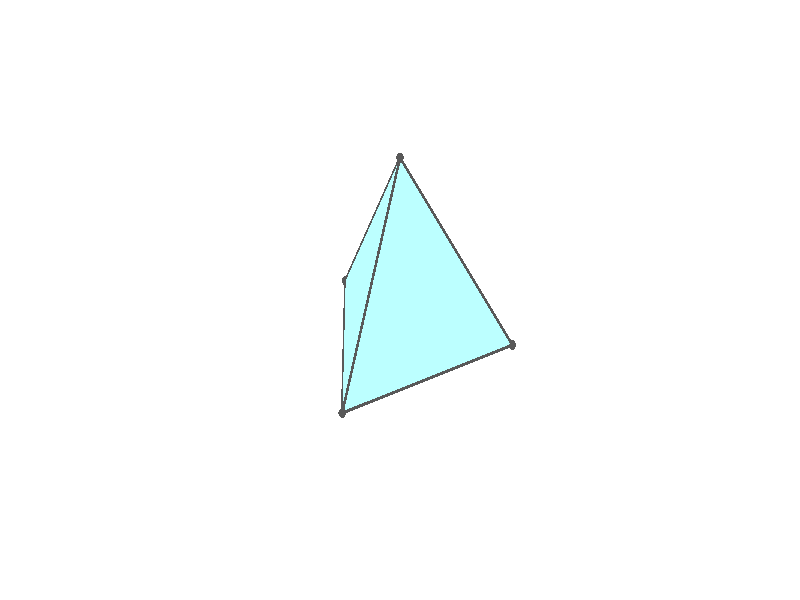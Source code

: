#version 3.7;
global_settings{assumed_gamma 1.0}
camera{perspective location <18.750000000000000000000000, 10.825317547305481014063844, 12.499999999999996447286321> right <0.133333333333333331482962, -0.230940107675850353485814, -0.000000000000000000000000> up <-0.064951905283832905846353, -0.037499999999999998612221, 0.129903810567665811692706> direction <0.750000000000000111022302, 0.433012701892219298294151, 0.499999999999999944488849> sky <-0.433012701892219298294151, -0.249999999999999944488849, 0.866025403784438707610605> look_at <18.000000000000000000000000, 10.392304845413262270881205, 11.999999999999996447286321>}
light_source{<18.750000000000000000000000, 10.825317547305481014063844, 12.499999999999996447286321> rgb<1.0,1.0,1.0>}
background{rgb<1,1,1>}
union{union{object{union{sphere{<-0.471404520791031456106168, 0.816496580927726034460079, -0.326975730717320500762213>,0.029999999999999998889777}sphere{<-0.471404520791032122239983, -0.816496580927725923437777, -0.326975730717320500762213>,0.029999999999999998889777}sphere{<0.942809041582063356301546, -0.000000000000000230921615, -0.326975730717320500762213>,0.029999999999999998889777}} pigment{rgb<0.1,0.1,0.1>}}object{union{cylinder{<-0.471404520791031456106168, 0.816496580927726034460079, -0.326975730717320500762213>,<-0.471404520791032122239983, -0.816496580927725923437777, -0.326975730717320500762213>,0.010000000000000000208167}cylinder{<-0.471404520791032122239983, -0.816496580927725923437777, -0.326975730717320500762213>,<0.942809041582063356301546, -0.000000000000000230921615, -0.326975730717320500762213>,0.010000000000000000208167}cylinder{<0.942809041582063356301546, -0.000000000000000230921615, -0.326975730717320500762213>,<-0.471404520791031456106168, 0.816496580927726034460079, -0.326975730717320500762213>,0.010000000000000000208167}} pigment{rgb<0.1,0.1,0.1>}}object{polygon{3.000000000000000000000000,<-0.471404520791031456106168, 0.816496580927726034460079, -0.326975730717320500762213>,<-0.471404520791032122239983, -0.816496580927725923437777, -0.326975730717320500762213>,<0.942809041582063356301546, -0.000000000000000230921615, -0.326975730717320500762213>} pigment{rgbft<0.5,1.0,1.0,0.1,0.1>}}}union{object{union{sphere{<-0.471404520791031400595017, 0.816496580927726034460079, -0.326975730717320556273364>,0.029999999999999998889777}sphere{<-0.471404520791032066728832, -0.816496580927725923437777, -0.326975730717320500762213>,0.029999999999999998889777}sphere{<-0.000233083509199760730013, 0.000000000000000160455519, 1.006439987162805804743471>,0.029999999999999998889777}} pigment{rgb<0.1,0.1,0.1>}}object{union{cylinder{<-0.471404520791031400595017, 0.816496580927726034460079, -0.326975730717320556273364>,<-0.471404520791032066728832, -0.816496580927725923437777, -0.326975730717320500762213>,0.010000000000000000208167}cylinder{<-0.471404520791032066728832, -0.816496580927725923437777, -0.326975730717320500762213>,<-0.000233083509199760730013, 0.000000000000000160455519, 1.006439987162805804743471>,0.010000000000000000208167}cylinder{<-0.000233083509199760730013, 0.000000000000000160455519, 1.006439987162805804743471>,<-0.471404520791031400595017, 0.816496580927726034460079, -0.326975730717320556273364>,0.010000000000000000208167}} pigment{rgb<0.1,0.1,0.1>}}object{polygon{3.000000000000000000000000,<-0.471404520791031400595017, 0.816496580927726034460079, -0.326975730717320556273364>,<-0.471404520791032066728832, -0.816496580927725923437777, -0.326975730717320500762213>,<-0.000233083509199760730013, 0.000000000000000160455519, 1.006439987162805804743471>} pigment{rgbft<0.5,1.0,1.0,0.1,0.1>}}}union{object{union{sphere{<0.942925525713199652599883, -0.000201856240170869018734, -0.326646080490139545382533>,0.029999999999999998889777}sphere{<-0.471404520791031789173076, -0.816496580927725812415474, -0.326975730717320445251062>,0.029999999999999998889777}sphere{<-0.000233083509199813124083, 0.000000000000000044750445, 1.006439987162805804743471>,0.029999999999999998889777}} pigment{rgb<0.1,0.1,0.1>}}object{union{cylinder{<0.942925525713199652599883, -0.000201856240170869018734, -0.326646080490139545382533>,<-0.471404520791031789173076, -0.816496580927725812415474, -0.326975730717320445251062>,0.010000000000000000208167}cylinder{<-0.471404520791031789173076, -0.816496580927725812415474, -0.326975730717320445251062>,<-0.000233083509199813124083, 0.000000000000000044750445, 1.006439987162805804743471>,0.010000000000000000208167}cylinder{<-0.000233083509199813124083, 0.000000000000000044750445, 1.006439987162805804743471>,<0.942925525713199652599883, -0.000201856240170869018734, -0.326646080490139545382533>,0.010000000000000000208167}} pigment{rgb<0.1,0.1,0.1>}}object{polygon{3.000000000000000000000000,<0.942925525713199652599883, -0.000201856240170869018734, -0.326646080490139545382533>,<-0.471404520791031789173076, -0.816496580927725812415474, -0.326975730717320445251062>,<-0.000233083509199813124083, 0.000000000000000044750445, 1.006439987162805804743471>} pigment{rgbft<0.5,1.0,1.0,0.1,0.1>}}}union{object{union{sphere{<-0.471404520791031345083866, 0.816496580927726256504684, -0.326975730717320556273364>,0.029999999999999998889777}sphere{<0.942925525713200318733698, 0.000201856240169983767660, -0.326646080490139767427138>,0.029999999999999998889777}sphere{<-0.000233083509199700231532, 0.000000000000000110778357, 1.006439987162805804743471>,0.029999999999999998889777}} pigment{rgb<0.1,0.1,0.1>}}object{union{cylinder{<-0.471404520791031345083866, 0.816496580927726256504684, -0.326975730717320556273364>,<0.942925525713200318733698, 0.000201856240169983767660, -0.326646080490139767427138>,0.010000000000000000208167}cylinder{<0.942925525713200318733698, 0.000201856240169983767660, -0.326646080490139767427138>,<-0.000233083509199700231532, 0.000000000000000110778357, 1.006439987162805804743471>,0.010000000000000000208167}cylinder{<-0.000233083509199700231532, 0.000000000000000110778357, 1.006439987162805804743471>,<-0.471404520791031345083866, 0.816496580927726256504684, -0.326975730717320556273364>,0.010000000000000000208167}} pigment{rgb<0.1,0.1,0.1>}}object{polygon{3.000000000000000000000000,<-0.471404520791031345083866, 0.816496580927726256504684, -0.326975730717320556273364>,<0.942925525713200318733698, 0.000201856240169983767660, -0.326646080490139767427138>,<-0.000233083509199700231532, 0.000000000000000110778357, 1.006439987162805804743471>} pigment{rgbft<0.5,1.0,1.0,0.1,0.1>}}}}

